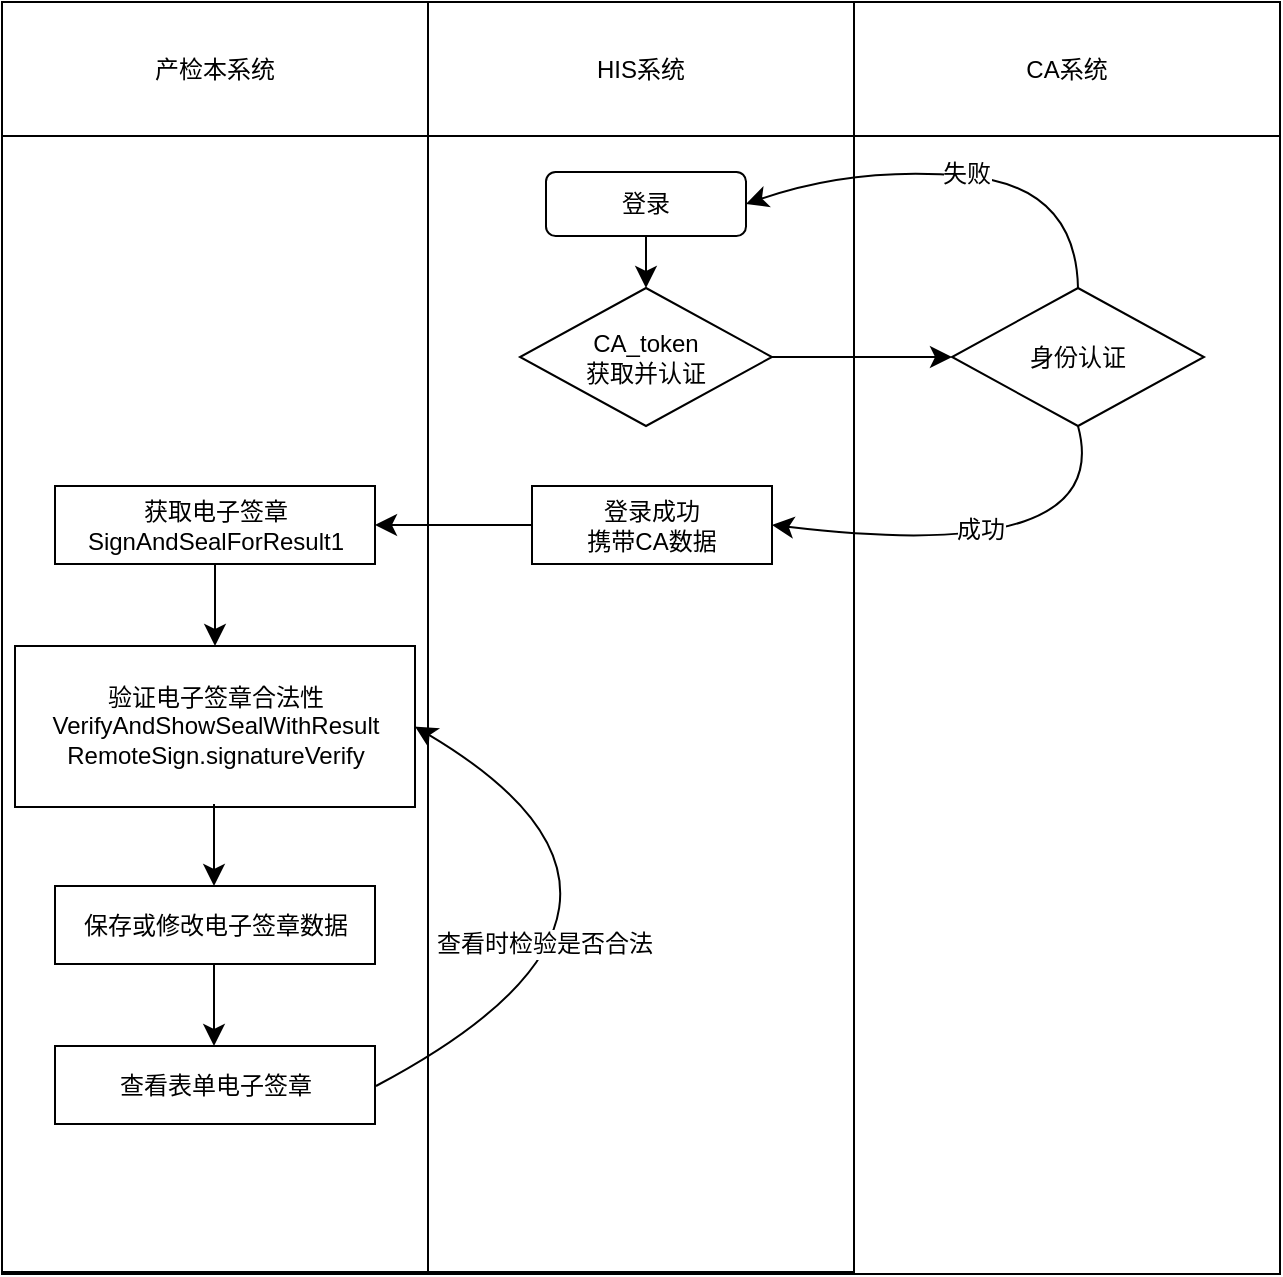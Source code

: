 <mxfile version="24.6.5" type="github">
  <diagram name="第 1 页" id="dgywQRsF7IRUI3lW4ife">
    <mxGraphModel dx="2074" dy="1196" grid="1" gridSize="10" guides="1" tooltips="1" connect="1" arrows="1" fold="1" page="0" pageScale="1" pageWidth="827" pageHeight="1169" math="0" shadow="0">
      <root>
        <mxCell id="0" />
        <mxCell id="1" parent="0" />
        <mxCell id="HmkbGZGIrOLmBcKnqOet-1" value="" style="rounded=0;whiteSpace=wrap;html=1;" vertex="1" parent="1">
          <mxGeometry x="-137" y="-62" width="639" height="636" as="geometry" />
        </mxCell>
        <mxCell id="HmkbGZGIrOLmBcKnqOet-3" value="" style="rounded=0;whiteSpace=wrap;html=1;" vertex="1" parent="1">
          <mxGeometry x="-137" y="-62" width="638" height="67" as="geometry" />
        </mxCell>
        <mxCell id="HmkbGZGIrOLmBcKnqOet-7" value="产检本系统" style="rounded=0;whiteSpace=wrap;html=1;" vertex="1" parent="1">
          <mxGeometry x="-137" y="-62" width="213" height="67" as="geometry" />
        </mxCell>
        <mxCell id="HmkbGZGIrOLmBcKnqOet-9" value="HIS系统" style="rounded=0;whiteSpace=wrap;html=1;" vertex="1" parent="1">
          <mxGeometry x="76" y="-62" width="213" height="67" as="geometry" />
        </mxCell>
        <mxCell id="HmkbGZGIrOLmBcKnqOet-10" value="CA系统" style="rounded=0;whiteSpace=wrap;html=1;" vertex="1" parent="1">
          <mxGeometry x="289" y="-62" width="213" height="67" as="geometry" />
        </mxCell>
        <mxCell id="HmkbGZGIrOLmBcKnqOet-11" value="" style="rounded=0;whiteSpace=wrap;html=1;" vertex="1" parent="1">
          <mxGeometry x="-137" y="5" width="213" height="568" as="geometry" />
        </mxCell>
        <mxCell id="HmkbGZGIrOLmBcKnqOet-12" value="" style="rounded=0;whiteSpace=wrap;html=1;" vertex="1" parent="1">
          <mxGeometry x="76" y="5" width="213" height="568" as="geometry" />
        </mxCell>
        <mxCell id="HmkbGZGIrOLmBcKnqOet-15" value="登录" style="rounded=1;whiteSpace=wrap;html=1;" vertex="1" parent="1">
          <mxGeometry x="135" y="23" width="100" height="32" as="geometry" />
        </mxCell>
        <mxCell id="HmkbGZGIrOLmBcKnqOet-18" value="CA_token&lt;div&gt;获取并认证&lt;/div&gt;" style="rhombus;whiteSpace=wrap;html=1;" vertex="1" parent="1">
          <mxGeometry x="122" y="81" width="126" height="69" as="geometry" />
        </mxCell>
        <mxCell id="HmkbGZGIrOLmBcKnqOet-19" value="身份认证" style="rhombus;whiteSpace=wrap;html=1;" vertex="1" parent="1">
          <mxGeometry x="338" y="81" width="126" height="69" as="geometry" />
        </mxCell>
        <mxCell id="HmkbGZGIrOLmBcKnqOet-20" value="登录成功&lt;div&gt;携带CA数据&lt;/div&gt;" style="rounded=0;whiteSpace=wrap;html=1;" vertex="1" parent="1">
          <mxGeometry x="128" y="180" width="120" height="39" as="geometry" />
        </mxCell>
        <mxCell id="HmkbGZGIrOLmBcKnqOet-21" value="" style="edgeStyle=none;orthogonalLoop=1;jettySize=auto;html=1;rounded=0;fontSize=12;startSize=8;endSize=8;curved=1;entryX=0;entryY=0.5;entryDx=0;entryDy=0;exitX=1;exitY=0.5;exitDx=0;exitDy=0;" edge="1" parent="1" source="HmkbGZGIrOLmBcKnqOet-18" target="HmkbGZGIrOLmBcKnqOet-19">
          <mxGeometry width="140" relative="1" as="geometry">
            <mxPoint x="195" y="296" as="sourcePoint" />
            <mxPoint x="335" y="296" as="targetPoint" />
            <Array as="points" />
          </mxGeometry>
        </mxCell>
        <mxCell id="HmkbGZGIrOLmBcKnqOet-26" value="" style="endArrow=classic;html=1;rounded=0;fontSize=12;startSize=8;endSize=8;curved=1;entryX=1;entryY=0.5;entryDx=0;entryDy=0;exitX=0.5;exitY=1;exitDx=0;exitDy=0;" edge="1" parent="1" source="HmkbGZGIrOLmBcKnqOet-19" target="HmkbGZGIrOLmBcKnqOet-20">
          <mxGeometry width="50" height="50" relative="1" as="geometry">
            <mxPoint x="670" y="240" as="sourcePoint" />
            <mxPoint x="720" y="190" as="targetPoint" />
            <Array as="points">
              <mxPoint x="420" y="220" />
            </Array>
          </mxGeometry>
        </mxCell>
        <mxCell id="HmkbGZGIrOLmBcKnqOet-27" value="成功" style="edgeLabel;html=1;align=center;verticalAlign=middle;resizable=0;points=[];fontSize=12;" vertex="1" connectable="0" parent="HmkbGZGIrOLmBcKnqOet-26">
          <mxGeometry x="0.157" y="-10" relative="1" as="geometry">
            <mxPoint as="offset" />
          </mxGeometry>
        </mxCell>
        <mxCell id="HmkbGZGIrOLmBcKnqOet-30" value="" style="endArrow=classic;html=1;rounded=0;fontSize=12;startSize=8;endSize=8;curved=1;exitX=0.5;exitY=0;exitDx=0;exitDy=0;entryX=1;entryY=0.5;entryDx=0;entryDy=0;" edge="1" parent="1" source="HmkbGZGIrOLmBcKnqOet-19" target="HmkbGZGIrOLmBcKnqOet-15">
          <mxGeometry width="50" height="50" relative="1" as="geometry">
            <mxPoint x="-250" y="140" as="sourcePoint" />
            <mxPoint x="-200" y="90" as="targetPoint" />
            <Array as="points">
              <mxPoint x="400" y="30" />
              <mxPoint x="290" y="20" />
            </Array>
          </mxGeometry>
        </mxCell>
        <mxCell id="HmkbGZGIrOLmBcKnqOet-33" value="失败" style="edgeLabel;html=1;align=center;verticalAlign=middle;resizable=0;points=[];fontSize=12;" vertex="1" connectable="0" parent="HmkbGZGIrOLmBcKnqOet-30">
          <mxGeometry x="-0.024" y="-1" relative="1" as="geometry">
            <mxPoint as="offset" />
          </mxGeometry>
        </mxCell>
        <mxCell id="HmkbGZGIrOLmBcKnqOet-34" value="" style="endArrow=classic;html=1;rounded=0;fontSize=12;startSize=8;endSize=8;curved=1;entryX=0.5;entryY=0;entryDx=0;entryDy=0;exitX=0.5;exitY=1;exitDx=0;exitDy=0;" edge="1" parent="1" source="HmkbGZGIrOLmBcKnqOet-15" target="HmkbGZGIrOLmBcKnqOet-18">
          <mxGeometry width="50" height="50" relative="1" as="geometry">
            <mxPoint x="-10" y="110" as="sourcePoint" />
            <mxPoint x="40" y="60" as="targetPoint" />
          </mxGeometry>
        </mxCell>
        <mxCell id="HmkbGZGIrOLmBcKnqOet-35" value="获取电子签章&lt;div&gt;SignAndSealForResult1&lt;/div&gt;" style="rounded=0;whiteSpace=wrap;html=1;" vertex="1" parent="1">
          <mxGeometry x="-110.5" y="180" width="160" height="39" as="geometry" />
        </mxCell>
        <mxCell id="HmkbGZGIrOLmBcKnqOet-36" value="验证电子签章合法性&lt;div&gt;VerifyAndShowSealWithResult&lt;/div&gt;&lt;div&gt;RemoteSign.signatureVerify&lt;/div&gt;" style="rounded=0;whiteSpace=wrap;html=1;" vertex="1" parent="1">
          <mxGeometry x="-130.5" y="260" width="200" height="80.5" as="geometry" />
        </mxCell>
        <mxCell id="HmkbGZGIrOLmBcKnqOet-38" value="保存或修改电子签章数据" style="rounded=0;whiteSpace=wrap;html=1;" vertex="1" parent="1">
          <mxGeometry x="-110.5" y="380" width="160" height="39" as="geometry" />
        </mxCell>
        <mxCell id="HmkbGZGIrOLmBcKnqOet-41" value="查看表单电子签章" style="rounded=0;whiteSpace=wrap;html=1;" vertex="1" parent="1">
          <mxGeometry x="-110.5" y="460" width="160" height="39" as="geometry" />
        </mxCell>
        <mxCell id="HmkbGZGIrOLmBcKnqOet-42" value="" style="endArrow=classic;html=1;rounded=0;fontSize=12;startSize=8;endSize=8;curved=1;entryX=0.5;entryY=0;entryDx=0;entryDy=0;exitX=0.5;exitY=1;exitDx=0;exitDy=0;" edge="1" parent="1" source="HmkbGZGIrOLmBcKnqOet-35" target="HmkbGZGIrOLmBcKnqOet-36">
          <mxGeometry width="50" height="50" relative="1" as="geometry">
            <mxPoint x="-30" y="230" as="sourcePoint" />
            <mxPoint x="290" y="270" as="targetPoint" />
          </mxGeometry>
        </mxCell>
        <mxCell id="HmkbGZGIrOLmBcKnqOet-43" value="" style="endArrow=classic;html=1;rounded=0;fontSize=12;startSize=8;endSize=8;curved=1;entryX=0.5;entryY=0;entryDx=0;entryDy=0;exitX=0.5;exitY=1;exitDx=0;exitDy=0;" edge="1" parent="1">
          <mxGeometry width="50" height="50" relative="1" as="geometry">
            <mxPoint x="-31" y="339" as="sourcePoint" />
            <mxPoint x="-31" y="380" as="targetPoint" />
          </mxGeometry>
        </mxCell>
        <mxCell id="HmkbGZGIrOLmBcKnqOet-44" value="" style="endArrow=classic;html=1;rounded=0;fontSize=12;startSize=8;endSize=8;curved=1;entryX=0.5;entryY=0;entryDx=0;entryDy=0;exitX=0.5;exitY=1;exitDx=0;exitDy=0;" edge="1" parent="1">
          <mxGeometry width="50" height="50" relative="1" as="geometry">
            <mxPoint x="-31" y="419" as="sourcePoint" />
            <mxPoint x="-31" y="460" as="targetPoint" />
          </mxGeometry>
        </mxCell>
        <mxCell id="HmkbGZGIrOLmBcKnqOet-45" value="" style="endArrow=classic;html=1;rounded=0;fontSize=12;startSize=8;endSize=8;curved=1;entryX=1;entryY=0.5;entryDx=0;entryDy=0;" edge="1" parent="1" target="HmkbGZGIrOLmBcKnqOet-36">
          <mxGeometry width="50" height="50" relative="1" as="geometry">
            <mxPoint x="50" y="480" as="sourcePoint" />
            <mxPoint y="290" as="targetPoint" />
            <Array as="points">
              <mxPoint x="220" y="390" />
            </Array>
          </mxGeometry>
        </mxCell>
        <mxCell id="HmkbGZGIrOLmBcKnqOet-46" value="查看时检验是否合法" style="edgeLabel;html=1;align=center;verticalAlign=middle;resizable=0;points=[];fontSize=12;" vertex="1" connectable="0" parent="HmkbGZGIrOLmBcKnqOet-45">
          <mxGeometry x="-0.415" y="23" relative="1" as="geometry">
            <mxPoint y="-1" as="offset" />
          </mxGeometry>
        </mxCell>
        <mxCell id="HmkbGZGIrOLmBcKnqOet-47" value="" style="endArrow=classic;html=1;rounded=0;fontSize=12;startSize=8;endSize=8;curved=1;entryX=1;entryY=0.5;entryDx=0;entryDy=0;exitX=0;exitY=0.5;exitDx=0;exitDy=0;" edge="1" parent="1" source="HmkbGZGIrOLmBcKnqOet-20" target="HmkbGZGIrOLmBcKnqOet-35">
          <mxGeometry width="50" height="50" relative="1" as="geometry">
            <mxPoint x="-20" y="229" as="sourcePoint" />
            <mxPoint x="-20" y="270" as="targetPoint" />
          </mxGeometry>
        </mxCell>
      </root>
    </mxGraphModel>
  </diagram>
</mxfile>
